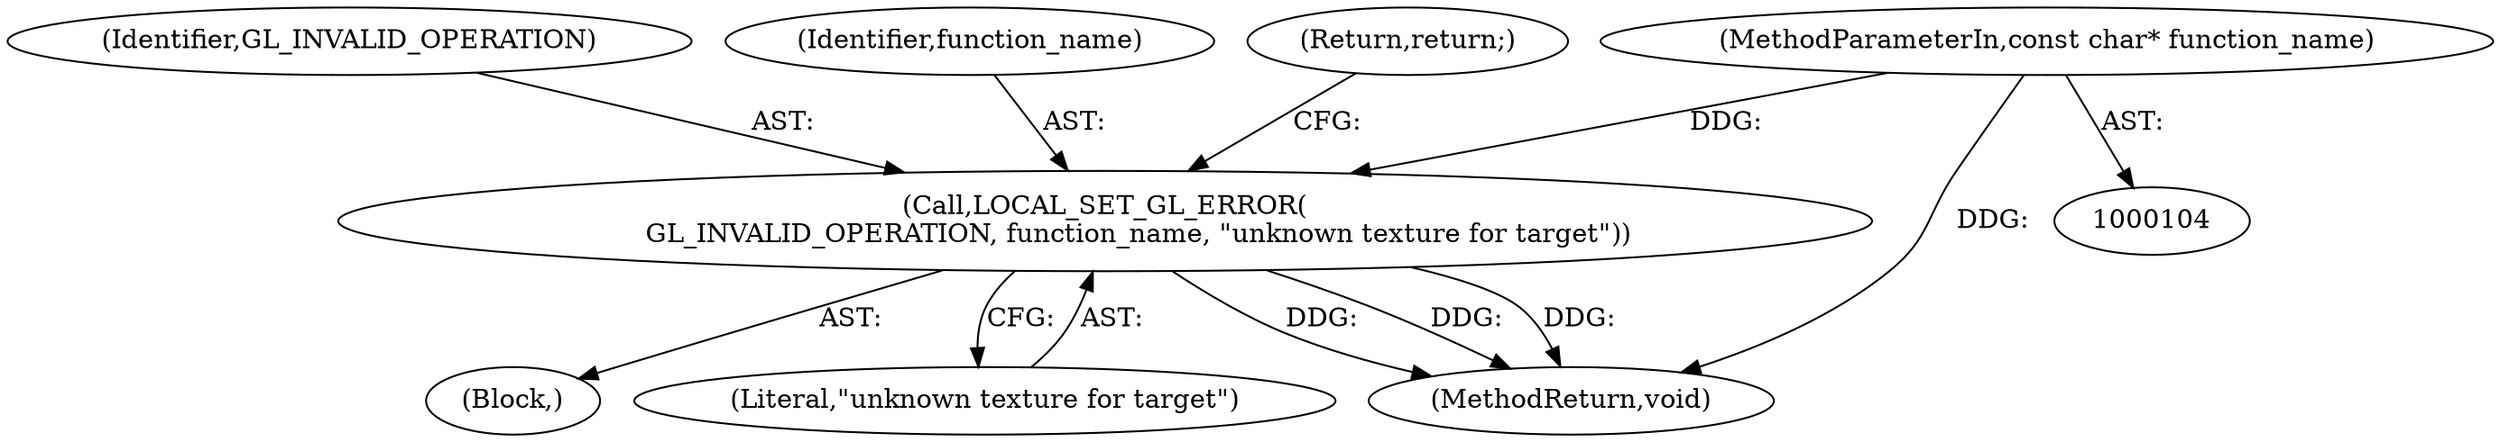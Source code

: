digraph "0_Chrome_385508dc888ef15d272cdd2705b17996abc519d6@pointer" {
"1000109" [label="(MethodParameterIn,const char* function_name)"];
"1000122" [label="(Call,LOCAL_SET_GL_ERROR(\n        GL_INVALID_OPERATION, function_name, \"unknown texture for target\"))"];
"1000122" [label="(Call,LOCAL_SET_GL_ERROR(\n        GL_INVALID_OPERATION, function_name, \"unknown texture for target\"))"];
"1000121" [label="(Block,)"];
"1000125" [label="(Literal,\"unknown texture for target\")"];
"1000123" [label="(Identifier,GL_INVALID_OPERATION)"];
"1000124" [label="(Identifier,function_name)"];
"1000126" [label="(Return,return;)"];
"1000109" [label="(MethodParameterIn,const char* function_name)"];
"1000300" [label="(MethodReturn,void)"];
"1000109" -> "1000104"  [label="AST: "];
"1000109" -> "1000300"  [label="DDG: "];
"1000109" -> "1000122"  [label="DDG: "];
"1000122" -> "1000121"  [label="AST: "];
"1000122" -> "1000125"  [label="CFG: "];
"1000123" -> "1000122"  [label="AST: "];
"1000124" -> "1000122"  [label="AST: "];
"1000125" -> "1000122"  [label="AST: "];
"1000126" -> "1000122"  [label="CFG: "];
"1000122" -> "1000300"  [label="DDG: "];
"1000122" -> "1000300"  [label="DDG: "];
"1000122" -> "1000300"  [label="DDG: "];
}

